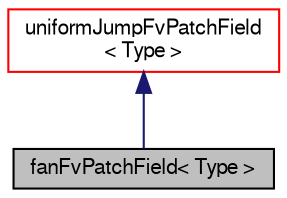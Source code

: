 digraph "fanFvPatchField&lt; Type &gt;"
{
  bgcolor="transparent";
  edge [fontname="FreeSans",fontsize="10",labelfontname="FreeSans",labelfontsize="10"];
  node [fontname="FreeSans",fontsize="10",shape=record];
  Node0 [label="fanFvPatchField\< Type \>",height=0.2,width=0.4,color="black", fillcolor="grey75", style="filled", fontcolor="black"];
  Node1 -> Node0 [dir="back",color="midnightblue",fontsize="10",style="solid",fontname="FreeSans"];
  Node1 [label="uniformJumpFvPatchField\l\< Type \>",height=0.2,width=0.4,color="red",URL="$a22322.html",tooltip="This boundary condition provides a jump condition, using the cyclic condition as a base..."];
}
